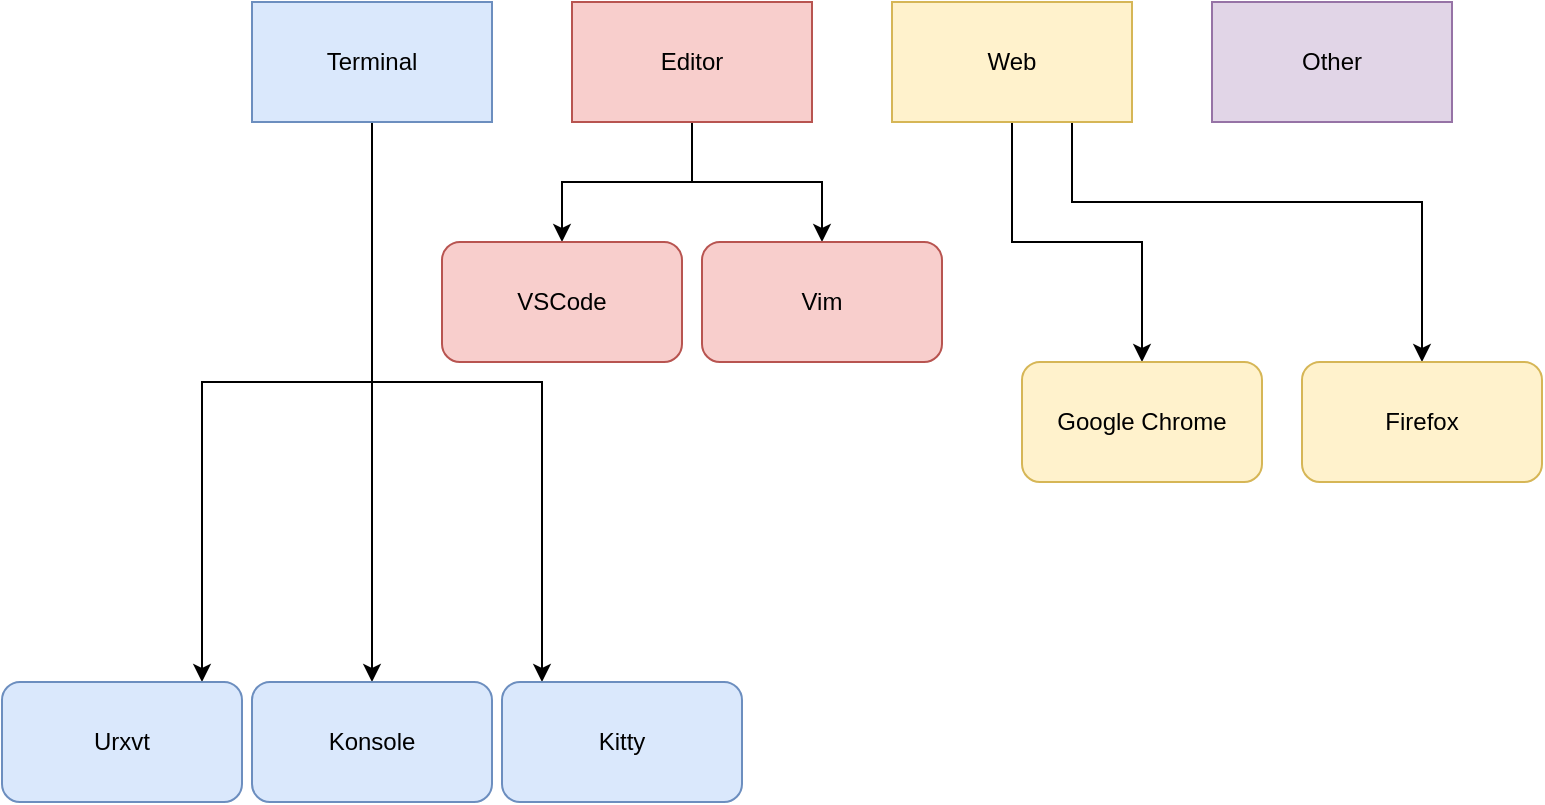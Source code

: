 <mxfile version="13.0.3" type="device"><diagram id="9Gq16WWQAvmUkMtfv0aT" name="Page-1"><mxGraphModel dx="1294" dy="889" grid="1" gridSize="10" guides="1" tooltips="1" connect="1" arrows="1" fold="1" page="1" pageScale="1" pageWidth="850" pageHeight="1100" math="0" shadow="0"><root><mxCell id="0"/><mxCell id="1" parent="0"/><mxCell id="K9lBnS-UlVmqNIDuE2nl-8" style="edgeStyle=orthogonalEdgeStyle;rounded=0;orthogonalLoop=1;jettySize=auto;html=1;exitX=0.5;exitY=1;exitDx=0;exitDy=0;" edge="1" parent="1" source="K9lBnS-UlVmqNIDuE2nl-1" target="K9lBnS-UlVmqNIDuE2nl-5"><mxGeometry relative="1" as="geometry"><Array as="points"><mxPoint x="185" y="240"/><mxPoint x="100" y="240"/></Array></mxGeometry></mxCell><mxCell id="K9lBnS-UlVmqNIDuE2nl-9" style="edgeStyle=orthogonalEdgeStyle;rounded=0;orthogonalLoop=1;jettySize=auto;html=1;exitX=0.5;exitY=1;exitDx=0;exitDy=0;" edge="1" parent="1" source="K9lBnS-UlVmqNIDuE2nl-1" target="K9lBnS-UlVmqNIDuE2nl-7"><mxGeometry relative="1" as="geometry"/></mxCell><mxCell id="K9lBnS-UlVmqNIDuE2nl-10" style="edgeStyle=orthogonalEdgeStyle;rounded=0;orthogonalLoop=1;jettySize=auto;html=1;exitX=0.5;exitY=1;exitDx=0;exitDy=0;" edge="1" parent="1" source="K9lBnS-UlVmqNIDuE2nl-1" target="K9lBnS-UlVmqNIDuE2nl-6"><mxGeometry relative="1" as="geometry"><Array as="points"><mxPoint x="185" y="240"/><mxPoint x="270" y="240"/></Array></mxGeometry></mxCell><mxCell id="K9lBnS-UlVmqNIDuE2nl-1" value="Terminal" style="rounded=0;whiteSpace=wrap;html=1;fillColor=#dae8fc;strokeColor=#6c8ebf;" vertex="1" parent="1"><mxGeometry x="125" y="50" width="120" height="60" as="geometry"/></mxCell><mxCell id="K9lBnS-UlVmqNIDuE2nl-13" style="edgeStyle=orthogonalEdgeStyle;rounded=0;orthogonalLoop=1;jettySize=auto;html=1;exitX=0.5;exitY=1;exitDx=0;exitDy=0;" edge="1" parent="1" source="K9lBnS-UlVmqNIDuE2nl-2" target="K9lBnS-UlVmqNIDuE2nl-11"><mxGeometry relative="1" as="geometry"/></mxCell><mxCell id="K9lBnS-UlVmqNIDuE2nl-14" style="edgeStyle=orthogonalEdgeStyle;rounded=0;orthogonalLoop=1;jettySize=auto;html=1;exitX=0.5;exitY=1;exitDx=0;exitDy=0;" edge="1" parent="1" source="K9lBnS-UlVmqNIDuE2nl-2" target="K9lBnS-UlVmqNIDuE2nl-12"><mxGeometry relative="1" as="geometry"/></mxCell><mxCell id="K9lBnS-UlVmqNIDuE2nl-2" value="Editor" style="rounded=0;whiteSpace=wrap;html=1;fillColor=#f8cecc;strokeColor=#b85450;" vertex="1" parent="1"><mxGeometry x="285" y="50" width="120" height="60" as="geometry"/></mxCell><mxCell id="K9lBnS-UlVmqNIDuE2nl-17" style="edgeStyle=orthogonalEdgeStyle;rounded=0;orthogonalLoop=1;jettySize=auto;html=1;exitX=0.5;exitY=1;exitDx=0;exitDy=0;" edge="1" parent="1" source="K9lBnS-UlVmqNIDuE2nl-3" target="K9lBnS-UlVmqNIDuE2nl-15"><mxGeometry relative="1" as="geometry"/></mxCell><mxCell id="K9lBnS-UlVmqNIDuE2nl-18" style="edgeStyle=orthogonalEdgeStyle;rounded=0;orthogonalLoop=1;jettySize=auto;html=1;exitX=0.75;exitY=1;exitDx=0;exitDy=0;entryX=0.5;entryY=0;entryDx=0;entryDy=0;" edge="1" parent="1" source="K9lBnS-UlVmqNIDuE2nl-3" target="K9lBnS-UlVmqNIDuE2nl-16"><mxGeometry relative="1" as="geometry"><Array as="points"><mxPoint x="535" y="150"/><mxPoint x="710" y="150"/></Array></mxGeometry></mxCell><mxCell id="K9lBnS-UlVmqNIDuE2nl-3" value="Web" style="rounded=0;whiteSpace=wrap;html=1;fillColor=#fff2cc;strokeColor=#d6b656;" vertex="1" parent="1"><mxGeometry x="445" y="50" width="120" height="60" as="geometry"/></mxCell><mxCell id="K9lBnS-UlVmqNIDuE2nl-4" value="Other" style="rounded=0;whiteSpace=wrap;html=1;fillColor=#e1d5e7;strokeColor=#9673a6;" vertex="1" parent="1"><mxGeometry x="605" y="50" width="120" height="60" as="geometry"/></mxCell><mxCell id="K9lBnS-UlVmqNIDuE2nl-5" value="Urxvt" style="rounded=1;whiteSpace=wrap;html=1;fillColor=#dae8fc;strokeColor=#6c8ebf;" vertex="1" parent="1"><mxGeometry y="390" width="120" height="60" as="geometry"/></mxCell><mxCell id="K9lBnS-UlVmqNIDuE2nl-6" value="Kitty" style="rounded=1;whiteSpace=wrap;html=1;fillColor=#dae8fc;strokeColor=#6c8ebf;" vertex="1" parent="1"><mxGeometry x="250" y="390" width="120" height="60" as="geometry"/></mxCell><mxCell id="K9lBnS-UlVmqNIDuE2nl-7" value="Konsole" style="rounded=1;whiteSpace=wrap;html=1;fillColor=#dae8fc;strokeColor=#6c8ebf;" vertex="1" parent="1"><mxGeometry x="125" y="390" width="120" height="60" as="geometry"/></mxCell><mxCell id="K9lBnS-UlVmqNIDuE2nl-11" value="VSCode" style="rounded=1;whiteSpace=wrap;html=1;fillColor=#f8cecc;strokeColor=#b85450;" vertex="1" parent="1"><mxGeometry x="220" y="170" width="120" height="60" as="geometry"/></mxCell><mxCell id="K9lBnS-UlVmqNIDuE2nl-12" value="Vim" style="rounded=1;whiteSpace=wrap;html=1;fillColor=#f8cecc;strokeColor=#b85450;" vertex="1" parent="1"><mxGeometry x="350" y="170" width="120" height="60" as="geometry"/></mxCell><mxCell id="K9lBnS-UlVmqNIDuE2nl-15" value="Google Chrome" style="rounded=1;whiteSpace=wrap;html=1;fillColor=#fff2cc;strokeColor=#d6b656;" vertex="1" parent="1"><mxGeometry x="510" y="230" width="120" height="60" as="geometry"/></mxCell><mxCell id="K9lBnS-UlVmqNIDuE2nl-16" value="Firefox" style="rounded=1;whiteSpace=wrap;html=1;fillColor=#fff2cc;strokeColor=#d6b656;" vertex="1" parent="1"><mxGeometry x="650" y="230" width="120" height="60" as="geometry"/></mxCell></root></mxGraphModel></diagram></mxfile>